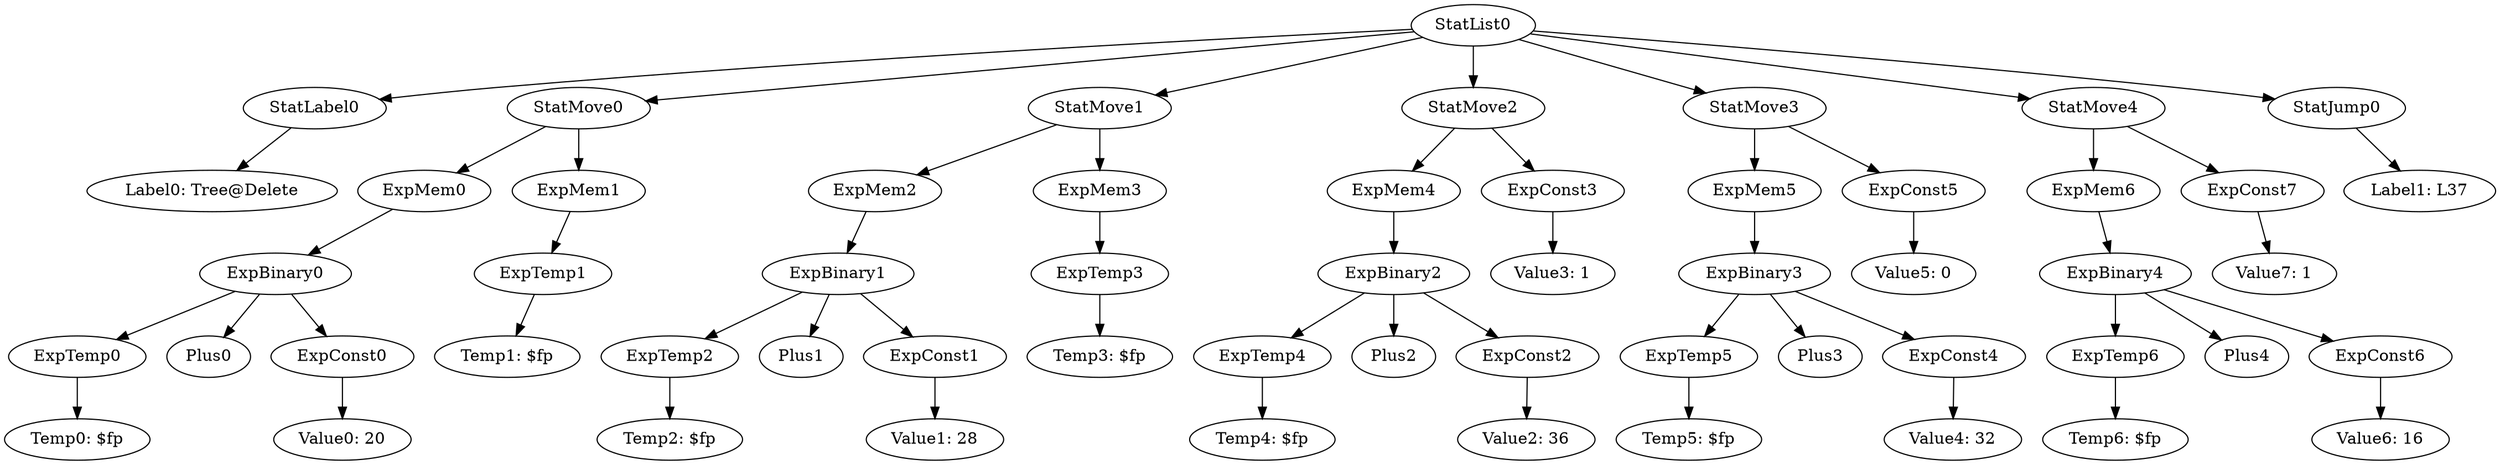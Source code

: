digraph {
	ordering = out;
	ExpMem6 -> ExpBinary4;
	ExpConst6 -> "Value6: 16";
	ExpBinary4 -> ExpTemp6;
	ExpBinary4 -> Plus4;
	ExpBinary4 -> ExpConst6;
	ExpTemp6 -> "Temp6: $fp";
	StatMove3 -> ExpMem5;
	StatMove3 -> ExpConst5;
	ExpConst4 -> "Value4: 32";
	ExpConst5 -> "Value5: 0";
	ExpBinary3 -> ExpTemp5;
	ExpBinary3 -> Plus3;
	ExpBinary3 -> ExpConst4;
	ExpTemp5 -> "Temp5: $fp";
	ExpTemp1 -> "Temp1: $fp";
	ExpMem1 -> ExpTemp1;
	ExpConst0 -> "Value0: 20";
	StatMove4 -> ExpMem6;
	StatMove4 -> ExpConst7;
	ExpMem0 -> ExpBinary0;
	ExpBinary1 -> ExpTemp2;
	ExpBinary1 -> Plus1;
	ExpBinary1 -> ExpConst1;
	ExpMem3 -> ExpTemp3;
	ExpTemp2 -> "Temp2: $fp";
	StatMove2 -> ExpMem4;
	StatMove2 -> ExpConst3;
	StatLabel0 -> "Label0: Tree@Delete";
	StatList0 -> StatLabel0;
	StatList0 -> StatMove0;
	StatList0 -> StatMove1;
	StatList0 -> StatMove2;
	StatList0 -> StatMove3;
	StatList0 -> StatMove4;
	StatList0 -> StatJump0;
	ExpTemp0 -> "Temp0: $fp";
	StatJump0 -> "Label1: L37";
	ExpMem2 -> ExpBinary1;
	StatMove0 -> ExpMem0;
	StatMove0 -> ExpMem1;
	ExpConst1 -> "Value1: 28";
	ExpMem5 -> ExpBinary3;
	StatMove1 -> ExpMem2;
	StatMove1 -> ExpMem3;
	ExpTemp3 -> "Temp3: $fp";
	ExpTemp4 -> "Temp4: $fp";
	ExpBinary2 -> ExpTemp4;
	ExpBinary2 -> Plus2;
	ExpBinary2 -> ExpConst2;
	ExpConst2 -> "Value2: 36";
	ExpConst7 -> "Value7: 1";
	ExpConst3 -> "Value3: 1";
	ExpBinary0 -> ExpTemp0;
	ExpBinary0 -> Plus0;
	ExpBinary0 -> ExpConst0;
	ExpMem4 -> ExpBinary2;
}

